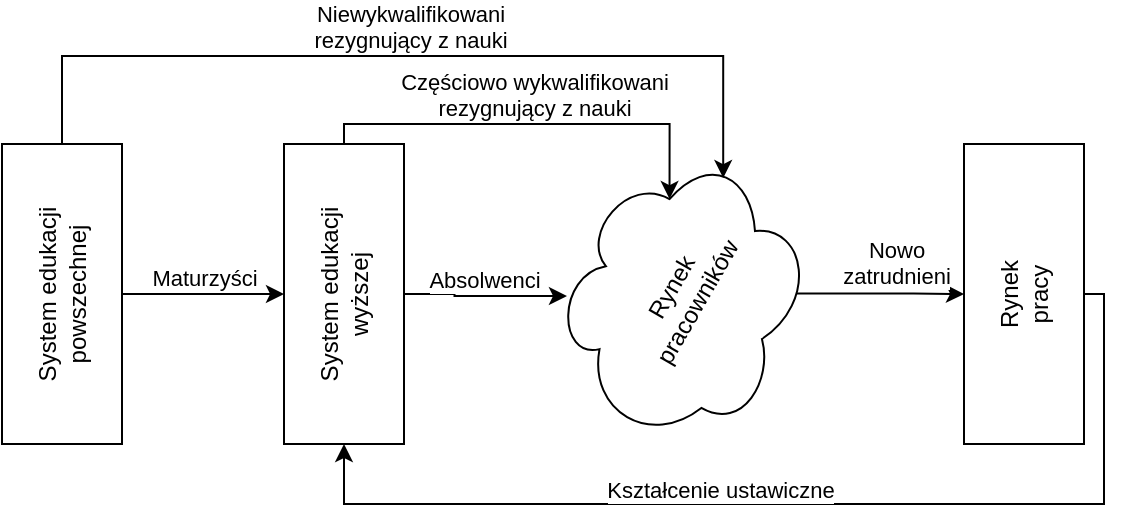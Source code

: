 <mxfile version="22.1.16" type="device">
  <diagram name="Page-1" id="2YBvvXClWsGukQMizWep">
    <mxGraphModel dx="949" dy="593" grid="1" gridSize="10" guides="1" tooltips="1" connect="1" arrows="1" fold="1" page="1" pageScale="1" pageWidth="850" pageHeight="1100" math="0" shadow="0">
      <root>
        <mxCell id="0" />
        <mxCell id="1" parent="0" />
        <mxCell id="ndq_RK-XRpKNwud2csnP-3" value="" style="edgeStyle=orthogonalEdgeStyle;rounded=0;orthogonalLoop=1;jettySize=auto;html=1;" edge="1" parent="1" source="ndq_RK-XRpKNwud2csnP-1" target="ndq_RK-XRpKNwud2csnP-2">
          <mxGeometry relative="1" as="geometry" />
        </mxCell>
        <mxCell id="ndq_RK-XRpKNwud2csnP-4" value="Maturzyści" style="edgeLabel;html=1;align=center;verticalAlign=bottom;resizable=0;points=[];" vertex="1" connectable="0" parent="ndq_RK-XRpKNwud2csnP-3">
          <mxGeometry relative="1" as="geometry">
            <mxPoint as="offset" />
          </mxGeometry>
        </mxCell>
        <mxCell id="ndq_RK-XRpKNwud2csnP-1" value="System edukacji powszechnej" style="rounded=0;whiteSpace=wrap;html=1;horizontal=0;" vertex="1" parent="1">
          <mxGeometry x="39" y="400" width="60" height="150" as="geometry" />
        </mxCell>
        <mxCell id="ndq_RK-XRpKNwud2csnP-6" value="" style="edgeStyle=orthogonalEdgeStyle;rounded=0;orthogonalLoop=1;jettySize=auto;html=1;entryX=0.082;entryY=0.701;entryDx=0;entryDy=0;entryPerimeter=0;" edge="1" parent="1" source="ndq_RK-XRpKNwud2csnP-2" target="ndq_RK-XRpKNwud2csnP-5">
          <mxGeometry relative="1" as="geometry" />
        </mxCell>
        <mxCell id="ndq_RK-XRpKNwud2csnP-7" value="Absolwenci" style="edgeLabel;html=1;align=center;verticalAlign=bottom;resizable=0;points=[];" vertex="1" connectable="0" parent="ndq_RK-XRpKNwud2csnP-6">
          <mxGeometry relative="1" as="geometry">
            <mxPoint as="offset" />
          </mxGeometry>
        </mxCell>
        <mxCell id="ndq_RK-XRpKNwud2csnP-2" value="System edukacji&lt;br&gt;wyższej" style="rounded=0;whiteSpace=wrap;html=1;horizontal=0;" vertex="1" parent="1">
          <mxGeometry x="180" y="400" width="60" height="150" as="geometry" />
        </mxCell>
        <mxCell id="ndq_RK-XRpKNwud2csnP-9" value="" style="edgeStyle=orthogonalEdgeStyle;rounded=0;orthogonalLoop=1;jettySize=auto;html=1;exitX=0.899;exitY=0.314;exitDx=0;exitDy=0;exitPerimeter=0;" edge="1" parent="1" source="ndq_RK-XRpKNwud2csnP-5" target="ndq_RK-XRpKNwud2csnP-8">
          <mxGeometry relative="1" as="geometry" />
        </mxCell>
        <mxCell id="ndq_RK-XRpKNwud2csnP-10" value="Nowo&lt;br&gt;zatrudnieni" style="edgeLabel;html=1;align=center;verticalAlign=bottom;resizable=0;points=[];" vertex="1" connectable="0" parent="ndq_RK-XRpKNwud2csnP-9">
          <mxGeometry relative="1" as="geometry">
            <mxPoint x="8" as="offset" />
          </mxGeometry>
        </mxCell>
        <mxCell id="ndq_RK-XRpKNwud2csnP-5" value="Rynek &lt;br&gt;pracowników" style="ellipse;shape=cloud;whiteSpace=wrap;html=1;horizontal=0;rotation=30;" vertex="1" parent="1">
          <mxGeometry x="320" y="400" width="120" height="150" as="geometry" />
        </mxCell>
        <mxCell id="ndq_RK-XRpKNwud2csnP-11" style="edgeStyle=orthogonalEdgeStyle;rounded=0;orthogonalLoop=1;jettySize=auto;html=1;entryX=0.5;entryY=1;entryDx=0;entryDy=0;" edge="1" parent="1" source="ndq_RK-XRpKNwud2csnP-8" target="ndq_RK-XRpKNwud2csnP-2">
          <mxGeometry relative="1" as="geometry">
            <Array as="points">
              <mxPoint x="590" y="475" />
              <mxPoint x="590" y="580" />
              <mxPoint x="210" y="580" />
            </Array>
          </mxGeometry>
        </mxCell>
        <mxCell id="ndq_RK-XRpKNwud2csnP-12" value="Kształcenie ustawiczne" style="edgeLabel;html=1;align=center;verticalAlign=bottom;resizable=0;points=[];" vertex="1" connectable="0" parent="ndq_RK-XRpKNwud2csnP-11">
          <mxGeometry x="0.169" y="1" relative="1" as="geometry">
            <mxPoint as="offset" />
          </mxGeometry>
        </mxCell>
        <mxCell id="ndq_RK-XRpKNwud2csnP-8" value="Rynek &lt;br&gt;pracy" style="rounded=0;whiteSpace=wrap;html=1;horizontal=0;" vertex="1" parent="1">
          <mxGeometry x="520" y="400" width="60" height="150" as="geometry" />
        </mxCell>
        <mxCell id="ndq_RK-XRpKNwud2csnP-13" style="edgeStyle=orthogonalEdgeStyle;rounded=0;orthogonalLoop=1;jettySize=auto;html=1;entryX=0.25;entryY=0.25;entryDx=0;entryDy=0;entryPerimeter=0;" edge="1" parent="1" source="ndq_RK-XRpKNwud2csnP-2" target="ndq_RK-XRpKNwud2csnP-5">
          <mxGeometry relative="1" as="geometry">
            <Array as="points">
              <mxPoint x="210" y="390" />
              <mxPoint x="373" y="390" />
            </Array>
          </mxGeometry>
        </mxCell>
        <mxCell id="ndq_RK-XRpKNwud2csnP-16" value="Częściowo wykwalifikowani &lt;br&gt;rezygnujący z nauki" style="edgeLabel;html=1;align=center;verticalAlign=bottom;resizable=0;points=[];" vertex="1" connectable="0" parent="ndq_RK-XRpKNwud2csnP-13">
          <mxGeometry relative="1" as="geometry">
            <mxPoint as="offset" />
          </mxGeometry>
        </mxCell>
        <mxCell id="ndq_RK-XRpKNwud2csnP-14" style="edgeStyle=orthogonalEdgeStyle;rounded=0;orthogonalLoop=1;jettySize=auto;html=1;entryX=0.4;entryY=0.1;entryDx=0;entryDy=0;entryPerimeter=0;exitX=0.5;exitY=0;exitDx=0;exitDy=0;" edge="1" parent="1" source="ndq_RK-XRpKNwud2csnP-1" target="ndq_RK-XRpKNwud2csnP-5">
          <mxGeometry relative="1" as="geometry">
            <mxPoint x="70" y="396" as="sourcePoint" />
            <mxPoint x="399.608" y="413.038" as="targetPoint" />
            <Array as="points">
              <mxPoint x="69" y="356" />
              <mxPoint x="400" y="356" />
            </Array>
          </mxGeometry>
        </mxCell>
        <mxCell id="ndq_RK-XRpKNwud2csnP-15" value="Niewykwalifikowani &lt;br&gt;rezygnujący z nauki" style="edgeLabel;html=1;align=center;verticalAlign=bottom;resizable=0;points=[];" vertex="1" connectable="0" parent="ndq_RK-XRpKNwud2csnP-14">
          <mxGeometry relative="1" as="geometry">
            <mxPoint as="offset" />
          </mxGeometry>
        </mxCell>
      </root>
    </mxGraphModel>
  </diagram>
</mxfile>
